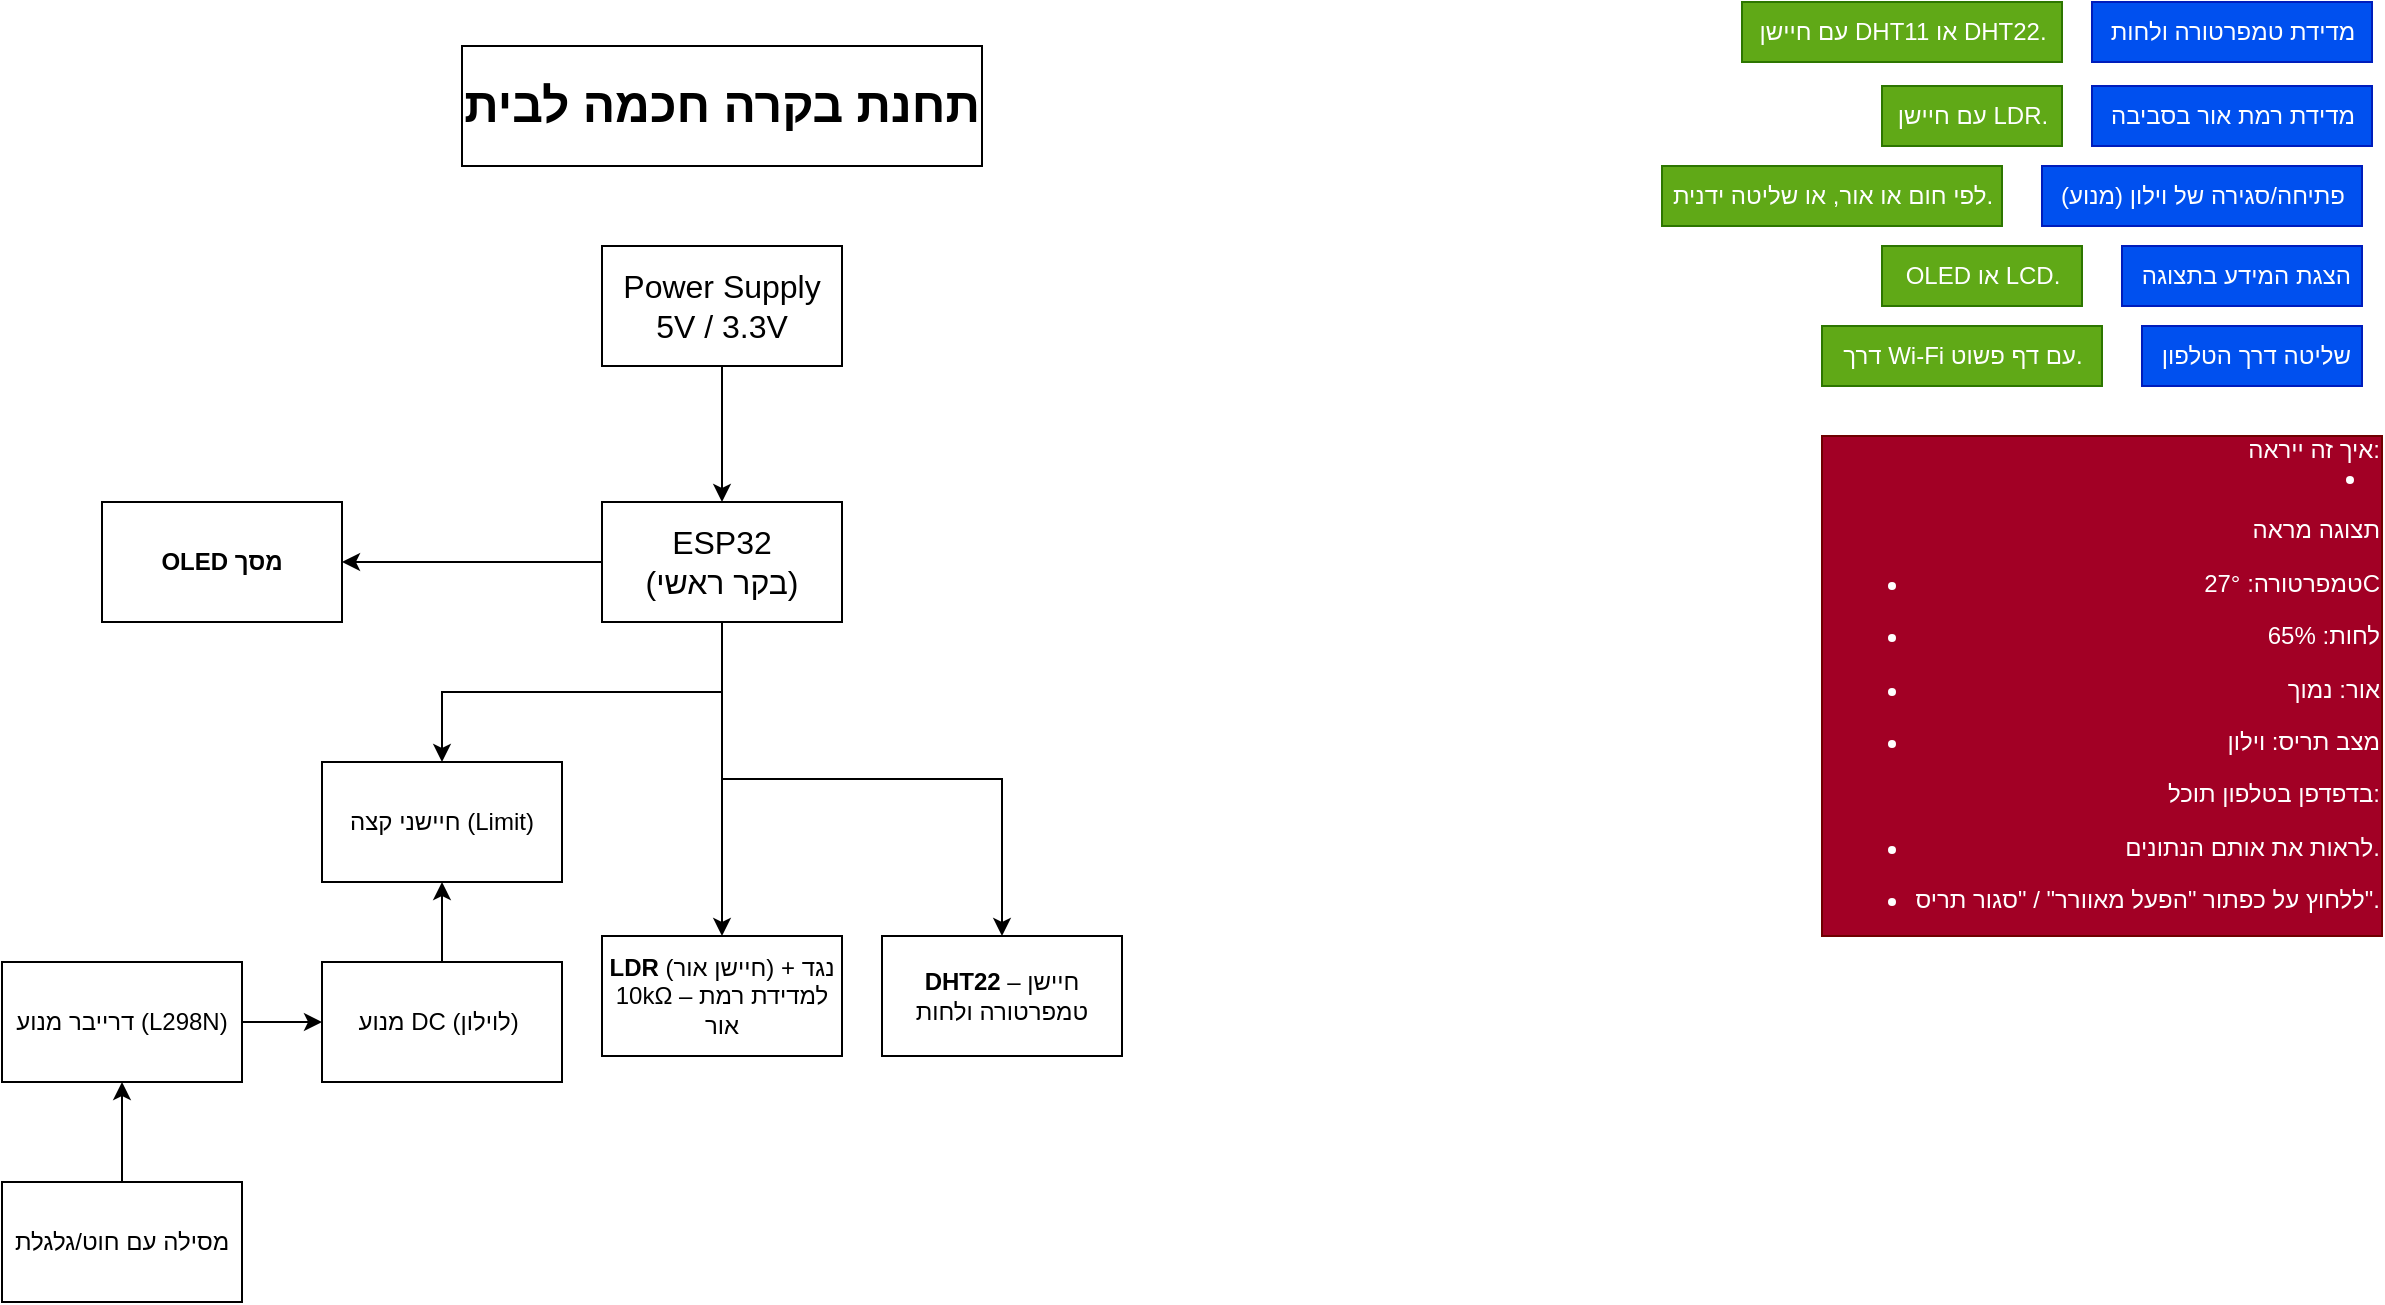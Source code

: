 <mxfile version="27.0.6">
  <diagram name="Page-1" id="L17xXZHHuUYxDRuQJ4fX">
    <mxGraphModel dx="758" dy="854" grid="1" gridSize="10" guides="1" tooltips="1" connect="1" arrows="1" fold="1" page="1" pageScale="1" pageWidth="850" pageHeight="1100" math="0" shadow="0">
      <root>
        <mxCell id="0" />
        <mxCell id="1" parent="0" />
        <mxCell id="QlAEBDYwZQ3NaORT2iDD-1" value="מדידת טמפרטורה ולחות" style="text;html=1;align=center;verticalAlign=middle;resizable=0;points=[];autosize=1;strokeColor=#001DBC;fillColor=#0050ef;fontColor=#ffffff;" parent="1" vertex="1">
          <mxGeometry x="1535" y="40" width="140" height="30" as="geometry" />
        </mxCell>
        <mxCell id="QlAEBDYwZQ3NaORT2iDD-2" value="מדידת רמת אור בסביבה" style="text;html=1;align=center;verticalAlign=middle;resizable=0;points=[];autosize=1;strokeColor=#001DBC;fillColor=#0050ef;fontColor=#ffffff;" parent="1" vertex="1">
          <mxGeometry x="1535" y="82" width="140" height="30" as="geometry" />
        </mxCell>
        <mxCell id="QlAEBDYwZQ3NaORT2iDD-3" value="פתיחה/סגירה של וילון (מנוע)" style="text;html=1;align=center;verticalAlign=middle;resizable=0;points=[];autosize=1;strokeColor=#001DBC;fillColor=#0050ef;fontColor=#ffffff;" parent="1" vertex="1">
          <mxGeometry x="1510" y="122" width="160" height="30" as="geometry" />
        </mxCell>
        <mxCell id="QlAEBDYwZQ3NaORT2iDD-4" value="&amp;nbsp;הצגת המידע בתצוגה" style="text;html=1;align=center;verticalAlign=middle;resizable=0;points=[];autosize=1;strokeColor=#001DBC;fillColor=#0050ef;fontColor=#ffffff;" parent="1" vertex="1">
          <mxGeometry x="1550" y="162" width="120" height="30" as="geometry" />
        </mxCell>
        <mxCell id="QlAEBDYwZQ3NaORT2iDD-5" value="&amp;nbsp;שליטה דרך הטלפון" style="text;html=1;align=center;verticalAlign=middle;resizable=0;points=[];autosize=1;strokeColor=#001DBC;fillColor=#0050ef;fontColor=#ffffff;" parent="1" vertex="1">
          <mxGeometry x="1560" y="202" width="110" height="30" as="geometry" />
        </mxCell>
        <mxCell id="QlAEBDYwZQ3NaORT2iDD-6" value="עם חיישן DHT11 או DHT22." style="text;html=1;align=center;verticalAlign=middle;resizable=0;points=[];autosize=1;strokeColor=#2D7600;fillColor=#60a917;fontColor=#ffffff;" parent="1" vertex="1">
          <mxGeometry x="1360" y="40" width="160" height="30" as="geometry" />
        </mxCell>
        <mxCell id="QlAEBDYwZQ3NaORT2iDD-7" value="עם חיישן LDR." style="text;html=1;align=center;verticalAlign=middle;resizable=0;points=[];autosize=1;strokeColor=#2D7600;fillColor=#60a917;fontColor=#ffffff;" parent="1" vertex="1">
          <mxGeometry x="1430" y="82" width="90" height="30" as="geometry" />
        </mxCell>
        <mxCell id="QlAEBDYwZQ3NaORT2iDD-9" value="לפי חום או אור, או שליטה ידנית." style="text;html=1;align=center;verticalAlign=middle;resizable=0;points=[];autosize=1;strokeColor=#2D7600;fillColor=#60a917;fontColor=#ffffff;" parent="1" vertex="1">
          <mxGeometry x="1320" y="122" width="170" height="30" as="geometry" />
        </mxCell>
        <mxCell id="QlAEBDYwZQ3NaORT2iDD-10" value="OLED או LCD." style="text;html=1;align=center;verticalAlign=middle;resizable=0;points=[];autosize=1;strokeColor=#2D7600;fillColor=#60a917;fontColor=#ffffff;" parent="1" vertex="1">
          <mxGeometry x="1430" y="162" width="100" height="30" as="geometry" />
        </mxCell>
        <mxCell id="QlAEBDYwZQ3NaORT2iDD-11" value="דרך Wi-Fi עם דף פשוט." style="text;html=1;align=center;verticalAlign=middle;resizable=0;points=[];autosize=1;strokeColor=#2D7600;fillColor=#60a917;fontColor=#ffffff;" parent="1" vertex="1">
          <mxGeometry x="1400" y="202" width="140" height="30" as="geometry" />
        </mxCell>
        <mxCell id="QlAEBDYwZQ3NaORT2iDD-12" value="&lt;div align=&quot;right&quot;&gt;&amp;nbsp;איך זה ייראה:&lt;li data-end=&quot;1157&quot; data-start=&quot;1057&quot;&gt;&lt;p data-end=&quot;1070&quot; data-start=&quot;1059&quot;&gt;תצוגה מראה&lt;/p&gt;&lt;ul data-end=&quot;1157&quot; data-start=&quot;1073&quot;&gt;&lt;li data-end=&quot;1089&quot; data-start=&quot;1073&quot;&gt;&lt;p data-end=&quot;1089&quot; data-start=&quot;1075&quot;&gt;טמפרטורה: 27°C&lt;/p&gt;&lt;/li&gt;&lt;li data-end=&quot;1103&quot; data-start=&quot;1092&quot;&gt;&lt;p data-end=&quot;1103&quot; data-start=&quot;1094&quot;&gt;לחות: 65%&lt;/p&gt;&lt;/li&gt;&lt;li data-end=&quot;1117&quot; data-start=&quot;1106&quot;&gt;&lt;p data-end=&quot;1117&quot; data-start=&quot;1108&quot;&gt;אור: נמוך&lt;/p&gt;&lt;/li&gt;&lt;li data-end=&quot;1157&quot; data-start=&quot;1141&quot;&gt;&lt;p data-end=&quot;1157&quot; data-start=&quot;1143&quot;&gt;מצב תריס: וילון&lt;/p&gt;&lt;/li&gt;&lt;/ul&gt;&lt;p data-end=&quot;1180&quot; data-start=&quot;1161&quot;&gt;בדפדפן בטלפון תוכל:&lt;/p&gt;&lt;ul data-end=&quot;1255&quot; data-start=&quot;1183&quot;&gt;&lt;li data-end=&quot;1207&quot; data-start=&quot;1183&quot;&gt;&lt;p data-end=&quot;1207&quot; data-start=&quot;1185&quot;&gt;לראות את אותם הנתונים.&lt;/p&gt;&lt;/li&gt;&lt;li data-end=&quot;1255&quot; data-start=&quot;1210&quot;&gt;&lt;p data-end=&quot;1255&quot; data-start=&quot;1212&quot;&gt;ללחוץ על כפתור &quot;הפעל מאוורר&quot; / &quot;סגור תריס&quot;.&lt;/p&gt;&lt;/li&gt;&lt;/ul&gt;&lt;/li&gt;&lt;/div&gt;" style="text;html=1;align=right;verticalAlign=middle;resizable=0;points=[];autosize=1;strokeColor=#6F0000;fillColor=#a20025;fontColor=#ffffff;" parent="1" vertex="1">
          <mxGeometry x="1400" y="257" width="280" height="250" as="geometry" />
        </mxCell>
        <mxCell id="870cP2tfU2k5j4axQSe5-1" value="&lt;h1&gt;&lt;b&gt;תחנת בקרה חכמה לבית&lt;/b&gt;&lt;/h1&gt;" style="rounded=0;whiteSpace=wrap;html=1;" vertex="1" parent="1">
          <mxGeometry x="720" y="62" width="260" height="60" as="geometry" />
        </mxCell>
        <mxCell id="870cP2tfU2k5j4axQSe5-5" style="edgeStyle=orthogonalEdgeStyle;rounded=0;orthogonalLoop=1;jettySize=auto;html=1;exitX=0.5;exitY=1;exitDx=0;exitDy=0;entryX=0.5;entryY=0;entryDx=0;entryDy=0;" edge="1" parent="1" source="870cP2tfU2k5j4axQSe5-3" target="870cP2tfU2k5j4axQSe5-4">
          <mxGeometry relative="1" as="geometry">
            <mxPoint x="890" y="300" as="targetPoint" />
          </mxGeometry>
        </mxCell>
        <mxCell id="870cP2tfU2k5j4axQSe5-3" value="&lt;font style=&quot;font-size: 16px;&quot;&gt;Power Supply&lt;br&gt;5V / 3.3V&lt;/font&gt;" style="rounded=0;whiteSpace=wrap;html=1;" vertex="1" parent="1">
          <mxGeometry x="790" y="162" width="120" height="60" as="geometry" />
        </mxCell>
        <mxCell id="870cP2tfU2k5j4axQSe5-9" style="edgeStyle=orthogonalEdgeStyle;rounded=0;orthogonalLoop=1;jettySize=auto;html=1;exitX=0;exitY=0.5;exitDx=0;exitDy=0;entryX=1;entryY=0.5;entryDx=0;entryDy=0;" edge="1" parent="1" source="870cP2tfU2k5j4axQSe5-4" target="870cP2tfU2k5j4axQSe5-7">
          <mxGeometry relative="1" as="geometry" />
        </mxCell>
        <mxCell id="870cP2tfU2k5j4axQSe5-13" style="edgeStyle=orthogonalEdgeStyle;rounded=0;orthogonalLoop=1;jettySize=auto;html=1;exitX=0.5;exitY=1;exitDx=0;exitDy=0;entryX=0.5;entryY=0;entryDx=0;entryDy=0;" edge="1" parent="1" source="870cP2tfU2k5j4axQSe5-4" target="870cP2tfU2k5j4axQSe5-11">
          <mxGeometry relative="1" as="geometry" />
        </mxCell>
        <mxCell id="870cP2tfU2k5j4axQSe5-15" style="edgeStyle=orthogonalEdgeStyle;rounded=0;orthogonalLoop=1;jettySize=auto;html=1;exitX=0.5;exitY=1;exitDx=0;exitDy=0;entryX=0.5;entryY=0;entryDx=0;entryDy=0;" edge="1" parent="1" source="870cP2tfU2k5j4axQSe5-4" target="870cP2tfU2k5j4axQSe5-14">
          <mxGeometry relative="1" as="geometry" />
        </mxCell>
        <mxCell id="870cP2tfU2k5j4axQSe5-29" style="edgeStyle=orthogonalEdgeStyle;rounded=0;orthogonalLoop=1;jettySize=auto;html=1;exitX=0.5;exitY=1;exitDx=0;exitDy=0;entryX=0.5;entryY=0;entryDx=0;entryDy=0;" edge="1" parent="1" source="870cP2tfU2k5j4axQSe5-4" target="870cP2tfU2k5j4axQSe5-26">
          <mxGeometry relative="1" as="geometry" />
        </mxCell>
        <mxCell id="870cP2tfU2k5j4axQSe5-4" value="&lt;font style=&quot;font-size: 16px;&quot;&gt;ESP32&lt;/font&gt;&lt;div&gt;&lt;font style=&quot;font-size: 16px;&quot;&gt;(בקר ראשי)&lt;/font&gt;&lt;/div&gt;" style="rounded=0;whiteSpace=wrap;html=1;" vertex="1" parent="1">
          <mxGeometry x="790" y="290" width="120" height="60" as="geometry" />
        </mxCell>
        <mxCell id="870cP2tfU2k5j4axQSe5-7" value="&lt;br&gt;&lt;strong data-end=&quot;450&quot; data-start=&quot;435&quot;&gt;OLED מסך&lt;/strong&gt;&lt;div&gt;&lt;br/&gt;&lt;/div&gt;" style="rounded=0;whiteSpace=wrap;html=1;" vertex="1" parent="1">
          <mxGeometry x="540" y="290" width="120" height="60" as="geometry" />
        </mxCell>
        <mxCell id="870cP2tfU2k5j4axQSe5-11" value="&lt;strong data-end=&quot;334&quot; data-start=&quot;325&quot;&gt;DHT22&lt;/strong&gt; – חיישן טמפרטורה ולחות" style="rounded=0;whiteSpace=wrap;html=1;" vertex="1" parent="1">
          <mxGeometry x="930" y="507" width="120" height="60" as="geometry" />
        </mxCell>
        <mxCell id="870cP2tfU2k5j4axQSe5-14" value="&lt;strong data-end=&quot;370&quot; data-start=&quot;363&quot;&gt;LDR&lt;/strong&gt; (חיישן אור) + נגד 10kΩ – למדידת רמת אור" style="rounded=0;whiteSpace=wrap;html=1;" vertex="1" parent="1">
          <mxGeometry x="790" y="507" width="120" height="60" as="geometry" />
        </mxCell>
        <mxCell id="870cP2tfU2k5j4axQSe5-31" style="edgeStyle=orthogonalEdgeStyle;rounded=0;orthogonalLoop=1;jettySize=auto;html=1;exitX=1;exitY=0.5;exitDx=0;exitDy=0;entryX=0;entryY=0.5;entryDx=0;entryDy=0;" edge="1" parent="1" source="870cP2tfU2k5j4axQSe5-16" target="870cP2tfU2k5j4axQSe5-21">
          <mxGeometry relative="1" as="geometry" />
        </mxCell>
        <mxCell id="870cP2tfU2k5j4axQSe5-16" value="דרייבר מנוע (L298N)" style="rounded=0;whiteSpace=wrap;html=1;" vertex="1" parent="1">
          <mxGeometry x="490" y="520" width="120" height="60" as="geometry" />
        </mxCell>
        <mxCell id="870cP2tfU2k5j4axQSe5-30" style="edgeStyle=orthogonalEdgeStyle;rounded=0;orthogonalLoop=1;jettySize=auto;html=1;exitX=0.5;exitY=0;exitDx=0;exitDy=0;entryX=0.5;entryY=1;entryDx=0;entryDy=0;" edge="1" parent="1" source="870cP2tfU2k5j4axQSe5-21" target="870cP2tfU2k5j4axQSe5-26">
          <mxGeometry relative="1" as="geometry" />
        </mxCell>
        <mxCell id="870cP2tfU2k5j4axQSe5-21" value="מנוע DC (לוילון)&amp;nbsp;" style="rounded=0;whiteSpace=wrap;html=1;" vertex="1" parent="1">
          <mxGeometry x="650" y="520" width="120" height="60" as="geometry" />
        </mxCell>
        <mxCell id="870cP2tfU2k5j4axQSe5-32" style="edgeStyle=orthogonalEdgeStyle;rounded=0;orthogonalLoop=1;jettySize=auto;html=1;exitX=0.5;exitY=0;exitDx=0;exitDy=0;entryX=0.5;entryY=1;entryDx=0;entryDy=0;" edge="1" parent="1" source="870cP2tfU2k5j4axQSe5-24" target="870cP2tfU2k5j4axQSe5-16">
          <mxGeometry relative="1" as="geometry" />
        </mxCell>
        <mxCell id="870cP2tfU2k5j4axQSe5-24" value="מסילה עם חוט/גלגלת" style="rounded=0;whiteSpace=wrap;html=1;" vertex="1" parent="1">
          <mxGeometry x="490" y="630" width="120" height="60" as="geometry" />
        </mxCell>
        <mxCell id="870cP2tfU2k5j4axQSe5-26" value="חיישני קצה (Limit)" style="rounded=0;whiteSpace=wrap;html=1;" vertex="1" parent="1">
          <mxGeometry x="650" y="420" width="120" height="60" as="geometry" />
        </mxCell>
      </root>
    </mxGraphModel>
  </diagram>
</mxfile>
